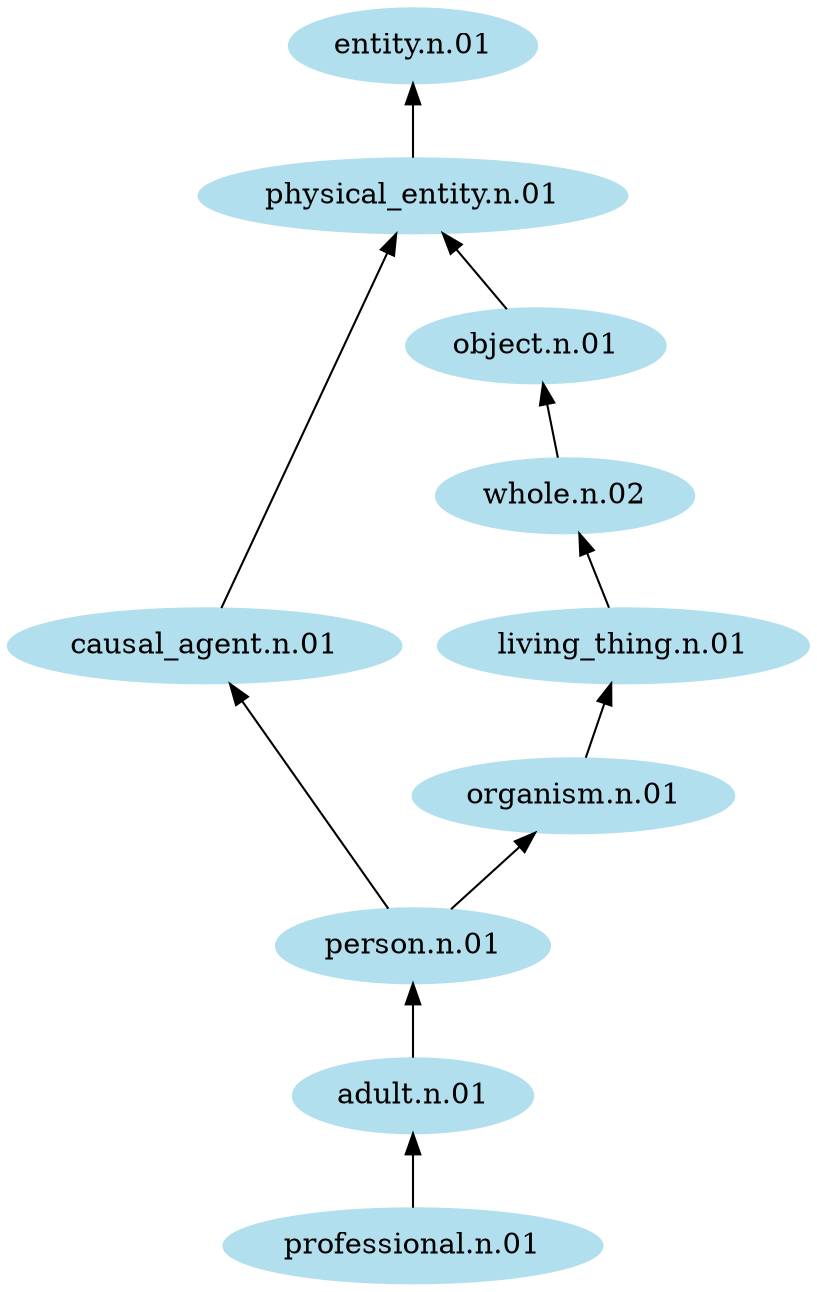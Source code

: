 digraph unix {
	node [color=lightblue2 style=filled]
	rankdir=BT
	"professional.n.01" -> "adult.n.01"
	"adult.n.01" -> "person.n.01"
	"person.n.01" -> "causal_agent.n.01"
	"causal_agent.n.01" -> "physical_entity.n.01"
	"physical_entity.n.01" -> "entity.n.01"
	"person.n.01" -> "organism.n.01"
	"organism.n.01" -> "living_thing.n.01"
	"living_thing.n.01" -> "whole.n.02"
	"whole.n.02" -> "object.n.01"
	"object.n.01" -> "physical_entity.n.01"
}
